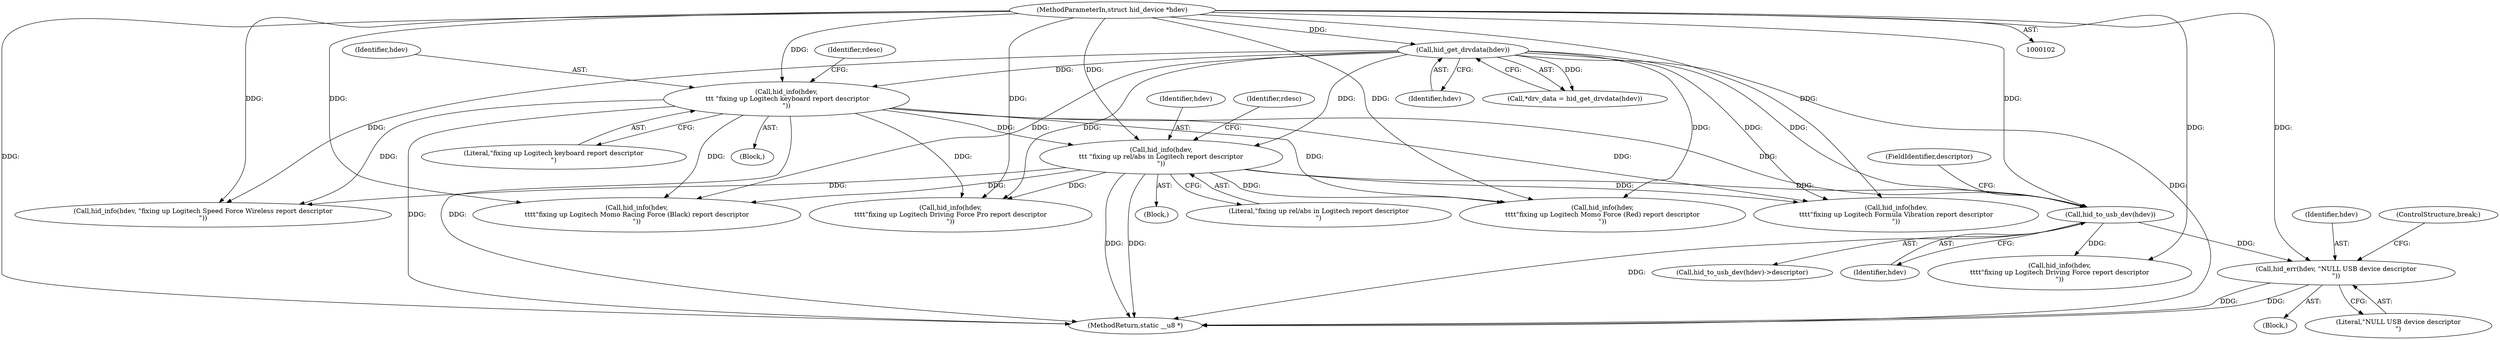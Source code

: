 digraph "0_linux_4ab25786c87eb20857bbb715c3ae34ec8fd6a214_1@pointer" {
"1000232" [label="(Call,hid_err(hdev, \"NULL USB device descriptor\n\"))"];
"1000225" [label="(Call,hid_to_usb_dev(hdev))"];
"1000203" [label="(Call,hid_info(hdev,\n\t\t\t \"fixing up rel/abs in Logitech report descriptor\n\"))"];
"1000146" [label="(Call,hid_info(hdev,\n \t\t\t \"fixing up Logitech keyboard report descriptor\n\"))"];
"1000110" [label="(Call,hid_get_drvdata(hdev))"];
"1000103" [label="(MethodParameterIn,struct hid_device *hdev)"];
"1000285" [label="(Call,hid_info(hdev,\n\t\t\t\t\"fixing up Logitech Momo Force (Red) report descriptor\n\"))"];
"1000146" [label="(Call,hid_info(hdev,\n \t\t\t \"fixing up Logitech keyboard report descriptor\n\"))"];
"1000148" [label="(Literal,\"fixing up Logitech keyboard report descriptor\n\")"];
"1000266" [label="(Call,hid_info(hdev,\n\t\t\t\t\"fixing up Logitech Driving Force report descriptor\n\"))"];
"1000205" [label="(Literal,\"fixing up rel/abs in Logitech report descriptor\n\")"];
"1000233" [label="(Identifier,hdev)"];
"1000103" [label="(MethodParameterIn,struct hid_device *hdev)"];
"1000208" [label="(Identifier,rdesc)"];
"1000226" [label="(Identifier,hdev)"];
"1000232" [label="(Call,hid_err(hdev, \"NULL USB device descriptor\n\"))"];
"1000203" [label="(Call,hid_info(hdev,\n\t\t\t \"fixing up rel/abs in Logitech report descriptor\n\"))"];
"1000145" [label="(Block,)"];
"1000225" [label="(Call,hid_to_usb_dev(hdev))"];
"1000111" [label="(Identifier,hdev)"];
"1000323" [label="(Call,hid_info(hdev,\n\t\t\t\t\"fixing up Logitech Formula Vibration report descriptor\n\"))"];
"1000385" [label="(Call,hid_info(hdev, \"fixing up Logitech Speed Force Wireless report descriptor\n\"))"];
"1000151" [label="(Identifier,rdesc)"];
"1000234" [label="(Literal,\"NULL USB device descriptor\n\")"];
"1000411" [label="(MethodReturn,static __u8 *)"];
"1000342" [label="(Call,hid_info(hdev,\n\t\t\t\t\"fixing up Logitech Driving Force Pro report descriptor\n\"))"];
"1000304" [label="(Call,hid_info(hdev,\n\t\t\t\t\"fixing up Logitech Momo Racing Force (Black) report descriptor\n\"))"];
"1000231" [label="(Block,)"];
"1000204" [label="(Identifier,hdev)"];
"1000224" [label="(Call,hid_to_usb_dev(hdev)->descriptor)"];
"1000235" [label="(ControlStructure,break;)"];
"1000227" [label="(FieldIdentifier,descriptor)"];
"1000202" [label="(Block,)"];
"1000110" [label="(Call,hid_get_drvdata(hdev))"];
"1000147" [label="(Identifier,hdev)"];
"1000108" [label="(Call,*drv_data = hid_get_drvdata(hdev))"];
"1000232" -> "1000231"  [label="AST: "];
"1000232" -> "1000234"  [label="CFG: "];
"1000233" -> "1000232"  [label="AST: "];
"1000234" -> "1000232"  [label="AST: "];
"1000235" -> "1000232"  [label="CFG: "];
"1000232" -> "1000411"  [label="DDG: "];
"1000232" -> "1000411"  [label="DDG: "];
"1000225" -> "1000232"  [label="DDG: "];
"1000103" -> "1000232"  [label="DDG: "];
"1000225" -> "1000224"  [label="AST: "];
"1000225" -> "1000226"  [label="CFG: "];
"1000226" -> "1000225"  [label="AST: "];
"1000227" -> "1000225"  [label="CFG: "];
"1000225" -> "1000411"  [label="DDG: "];
"1000203" -> "1000225"  [label="DDG: "];
"1000146" -> "1000225"  [label="DDG: "];
"1000110" -> "1000225"  [label="DDG: "];
"1000103" -> "1000225"  [label="DDG: "];
"1000225" -> "1000266"  [label="DDG: "];
"1000203" -> "1000202"  [label="AST: "];
"1000203" -> "1000205"  [label="CFG: "];
"1000204" -> "1000203"  [label="AST: "];
"1000205" -> "1000203"  [label="AST: "];
"1000208" -> "1000203"  [label="CFG: "];
"1000203" -> "1000411"  [label="DDG: "];
"1000203" -> "1000411"  [label="DDG: "];
"1000146" -> "1000203"  [label="DDG: "];
"1000110" -> "1000203"  [label="DDG: "];
"1000103" -> "1000203"  [label="DDG: "];
"1000203" -> "1000285"  [label="DDG: "];
"1000203" -> "1000304"  [label="DDG: "];
"1000203" -> "1000323"  [label="DDG: "];
"1000203" -> "1000342"  [label="DDG: "];
"1000203" -> "1000385"  [label="DDG: "];
"1000146" -> "1000145"  [label="AST: "];
"1000146" -> "1000148"  [label="CFG: "];
"1000147" -> "1000146"  [label="AST: "];
"1000148" -> "1000146"  [label="AST: "];
"1000151" -> "1000146"  [label="CFG: "];
"1000146" -> "1000411"  [label="DDG: "];
"1000146" -> "1000411"  [label="DDG: "];
"1000110" -> "1000146"  [label="DDG: "];
"1000103" -> "1000146"  [label="DDG: "];
"1000146" -> "1000285"  [label="DDG: "];
"1000146" -> "1000304"  [label="DDG: "];
"1000146" -> "1000323"  [label="DDG: "];
"1000146" -> "1000342"  [label="DDG: "];
"1000146" -> "1000385"  [label="DDG: "];
"1000110" -> "1000108"  [label="AST: "];
"1000110" -> "1000111"  [label="CFG: "];
"1000111" -> "1000110"  [label="AST: "];
"1000108" -> "1000110"  [label="CFG: "];
"1000110" -> "1000411"  [label="DDG: "];
"1000110" -> "1000108"  [label="DDG: "];
"1000103" -> "1000110"  [label="DDG: "];
"1000110" -> "1000285"  [label="DDG: "];
"1000110" -> "1000304"  [label="DDG: "];
"1000110" -> "1000323"  [label="DDG: "];
"1000110" -> "1000342"  [label="DDG: "];
"1000110" -> "1000385"  [label="DDG: "];
"1000103" -> "1000102"  [label="AST: "];
"1000103" -> "1000411"  [label="DDG: "];
"1000103" -> "1000266"  [label="DDG: "];
"1000103" -> "1000285"  [label="DDG: "];
"1000103" -> "1000304"  [label="DDG: "];
"1000103" -> "1000323"  [label="DDG: "];
"1000103" -> "1000342"  [label="DDG: "];
"1000103" -> "1000385"  [label="DDG: "];
}
